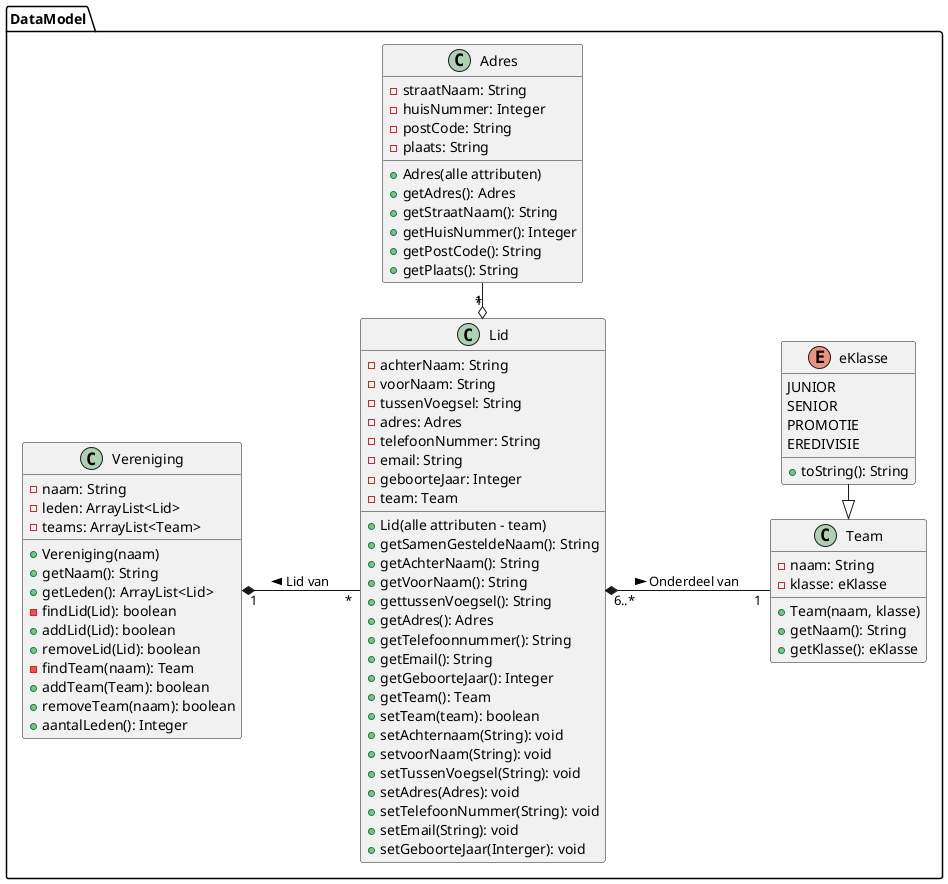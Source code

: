 @startuml
'https://plantuml.com/class-diagram
'!theme materia
left to right direction
package DataModel {
class Vereniging {
    -naam: String
    -leden: ArrayList<Lid>
    -teams: ArrayList<Team>
    +Vereniging(naam)
    +getNaam(): String
    +getLeden(): ArrayList<Lid>
    -findLid(Lid): boolean
    +addLid(Lid): boolean
    +removeLid(Lid): boolean
    -findTeam(naam): Team
    +addTeam(Team): boolean
    +removeTeam(naam): boolean
    +aantalLeden(): Integer
}

class Lid {
    -achterNaam: String
    -voorNaam: String
    -tussenVoegsel: String
    -adres: Adres
    -telefoonNummer: String
    -email: String
    -geboorteJaar: Integer
    -team: Team
    +Lid(alle attributen - team)
    +getSamenGesteldeNaam(): String
    +getAchterNaam(): String
    +getVoorNaam(): String
    +gettussenVoegsel(): String
    +getAdres(): Adres
    +getTelefoonnummer(): String
    +getEmail(): String
    +getGeboorteJaar(): Integer
    +getTeam(): Team
    +setTeam(team): boolean
    +setAchternaam(String): void
    +setvoorNaam(String): void
    +setTussenVoegsel(String): void
    +setAdres(Adres): void
    +setTelefoonNummer(String): void
    +setEmail(String): void
    +setGeboorteJaar(Interger): void
}

class Team {
    -naam: String
    -klasse: eKlasse
    +Team(naam, klasse)
    +getNaam(): String
    +getKlasse(): eKlasse
}

class Adres {
    -straatNaam: String
    -huisNummer: Integer
    -postCode: String
    -plaats: String
    +Adres(alle attributen)
    +getAdres(): Adres
    +getStraatNaam(): String
    +getHuisNummer(): Integer
    +getPostCode(): String
    +getPlaats(): String
}

enum eKlasse {
      JUNIOR
      SENIOR
      PROMOTIE
      EREDIVISIE
      +toString(): String
}
}

Team <|- eKlasse
Lid "6..*" *-- "1" Team : > Onderdeel van
Vereniging "1" *-- "*" Lid : < Lid van
Lid "*" o- "1" Adres

@enduml